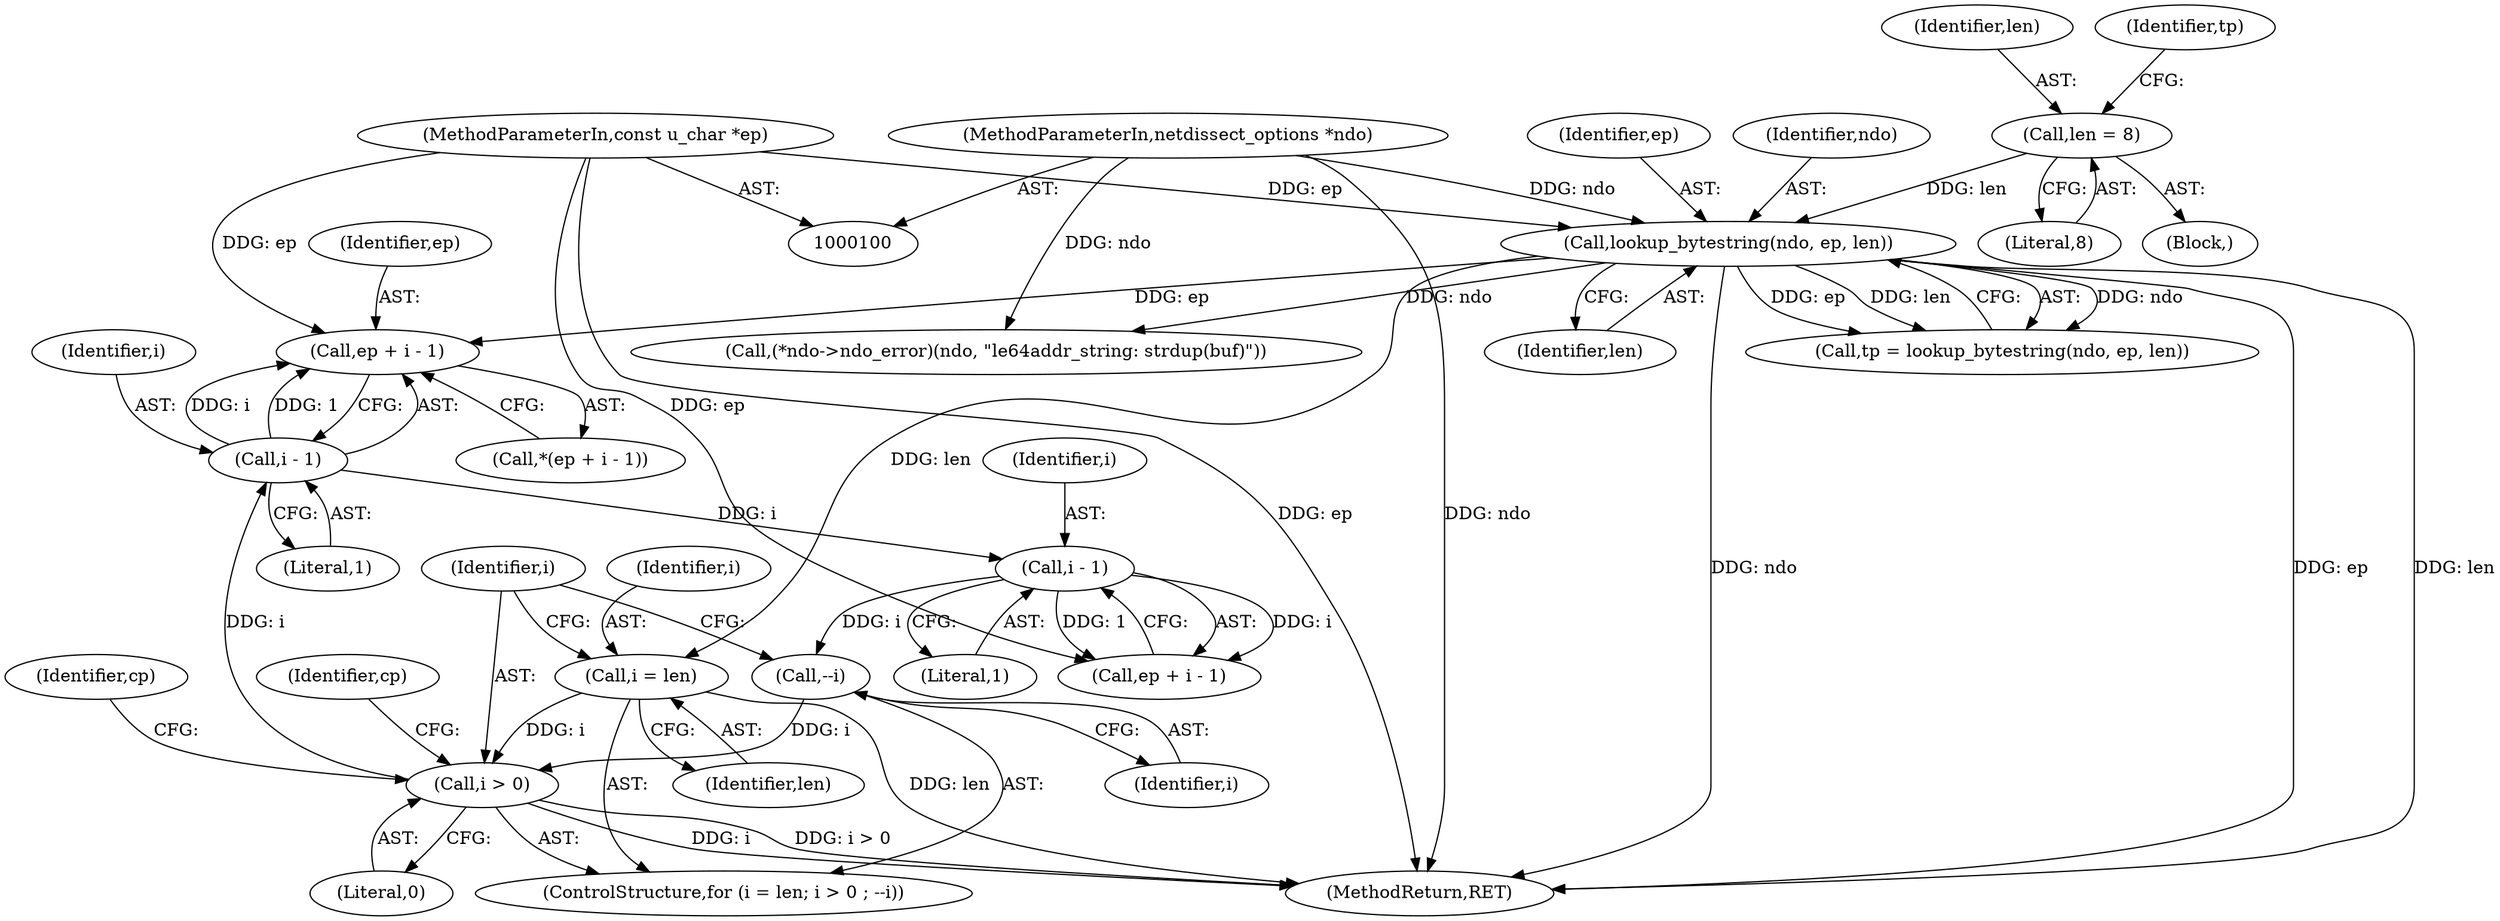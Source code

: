 digraph "0_tcpdump_730fc35968c5433b9e2a829779057f4f9495dc51@pointer" {
"1000147" [label="(Call,ep + i - 1)"];
"1000114" [label="(Call,lookup_bytestring(ndo, ep, len))"];
"1000101" [label="(MethodParameterIn,netdissect_options *ndo)"];
"1000102" [label="(MethodParameterIn,const u_char *ep)"];
"1000105" [label="(Call,len = 8)"];
"1000149" [label="(Call,i - 1)"];
"1000133" [label="(Call,i > 0)"];
"1000136" [label="(Call,--i)"];
"1000163" [label="(Call,i - 1)"];
"1000130" [label="(Call,i = len)"];
"1000131" [label="(Identifier,i)"];
"1000173" [label="(Identifier,cp)"];
"1000117" [label="(Identifier,len)"];
"1000103" [label="(Block,)"];
"1000137" [label="(Identifier,i)"];
"1000151" [label="(Literal,1)"];
"1000102" [label="(MethodParameterIn,const u_char *ep)"];
"1000150" [label="(Identifier,i)"];
"1000106" [label="(Identifier,len)"];
"1000101" [label="(MethodParameterIn,netdissect_options *ndo)"];
"1000163" [label="(Call,i - 1)"];
"1000115" [label="(Identifier,ndo)"];
"1000130" [label="(Call,i = len)"];
"1000190" [label="(Call,(*ndo->ndo_error)(ndo, \"le64addr_string: strdup(buf)\"))"];
"1000136" [label="(Call,--i)"];
"1000132" [label="(Identifier,len)"];
"1000165" [label="(Literal,1)"];
"1000134" [label="(Identifier,i)"];
"1000135" [label="(Literal,0)"];
"1000114" [label="(Call,lookup_bytestring(ndo, ep, len))"];
"1000113" [label="(Identifier,tp)"];
"1000105" [label="(Call,len = 8)"];
"1000133" [label="(Call,i > 0)"];
"1000147" [label="(Call,ep + i - 1)"];
"1000164" [label="(Identifier,i)"];
"1000149" [label="(Call,i - 1)"];
"1000112" [label="(Call,tp = lookup_bytestring(ndo, ep, len))"];
"1000146" [label="(Call,*(ep + i - 1))"];
"1000116" [label="(Identifier,ep)"];
"1000107" [label="(Literal,8)"];
"1000161" [label="(Call,ep + i - 1)"];
"1000142" [label="(Identifier,cp)"];
"1000148" [label="(Identifier,ep)"];
"1000197" [label="(MethodReturn,RET)"];
"1000129" [label="(ControlStructure,for (i = len; i > 0 ; --i))"];
"1000147" -> "1000146"  [label="AST: "];
"1000147" -> "1000149"  [label="CFG: "];
"1000148" -> "1000147"  [label="AST: "];
"1000149" -> "1000147"  [label="AST: "];
"1000146" -> "1000147"  [label="CFG: "];
"1000114" -> "1000147"  [label="DDG: ep"];
"1000102" -> "1000147"  [label="DDG: ep"];
"1000149" -> "1000147"  [label="DDG: i"];
"1000149" -> "1000147"  [label="DDG: 1"];
"1000114" -> "1000112"  [label="AST: "];
"1000114" -> "1000117"  [label="CFG: "];
"1000115" -> "1000114"  [label="AST: "];
"1000116" -> "1000114"  [label="AST: "];
"1000117" -> "1000114"  [label="AST: "];
"1000112" -> "1000114"  [label="CFG: "];
"1000114" -> "1000197"  [label="DDG: len"];
"1000114" -> "1000197"  [label="DDG: ndo"];
"1000114" -> "1000197"  [label="DDG: ep"];
"1000114" -> "1000112"  [label="DDG: ndo"];
"1000114" -> "1000112"  [label="DDG: ep"];
"1000114" -> "1000112"  [label="DDG: len"];
"1000101" -> "1000114"  [label="DDG: ndo"];
"1000102" -> "1000114"  [label="DDG: ep"];
"1000105" -> "1000114"  [label="DDG: len"];
"1000114" -> "1000130"  [label="DDG: len"];
"1000114" -> "1000190"  [label="DDG: ndo"];
"1000101" -> "1000100"  [label="AST: "];
"1000101" -> "1000197"  [label="DDG: ndo"];
"1000101" -> "1000190"  [label="DDG: ndo"];
"1000102" -> "1000100"  [label="AST: "];
"1000102" -> "1000197"  [label="DDG: ep"];
"1000102" -> "1000161"  [label="DDG: ep"];
"1000105" -> "1000103"  [label="AST: "];
"1000105" -> "1000107"  [label="CFG: "];
"1000106" -> "1000105"  [label="AST: "];
"1000107" -> "1000105"  [label="AST: "];
"1000113" -> "1000105"  [label="CFG: "];
"1000149" -> "1000151"  [label="CFG: "];
"1000150" -> "1000149"  [label="AST: "];
"1000151" -> "1000149"  [label="AST: "];
"1000133" -> "1000149"  [label="DDG: i"];
"1000149" -> "1000163"  [label="DDG: i"];
"1000133" -> "1000129"  [label="AST: "];
"1000133" -> "1000135"  [label="CFG: "];
"1000134" -> "1000133"  [label="AST: "];
"1000135" -> "1000133"  [label="AST: "];
"1000142" -> "1000133"  [label="CFG: "];
"1000173" -> "1000133"  [label="CFG: "];
"1000133" -> "1000197"  [label="DDG: i"];
"1000133" -> "1000197"  [label="DDG: i > 0"];
"1000136" -> "1000133"  [label="DDG: i"];
"1000130" -> "1000133"  [label="DDG: i"];
"1000136" -> "1000129"  [label="AST: "];
"1000136" -> "1000137"  [label="CFG: "];
"1000137" -> "1000136"  [label="AST: "];
"1000134" -> "1000136"  [label="CFG: "];
"1000163" -> "1000136"  [label="DDG: i"];
"1000163" -> "1000161"  [label="AST: "];
"1000163" -> "1000165"  [label="CFG: "];
"1000164" -> "1000163"  [label="AST: "];
"1000165" -> "1000163"  [label="AST: "];
"1000161" -> "1000163"  [label="CFG: "];
"1000163" -> "1000161"  [label="DDG: i"];
"1000163" -> "1000161"  [label="DDG: 1"];
"1000130" -> "1000129"  [label="AST: "];
"1000130" -> "1000132"  [label="CFG: "];
"1000131" -> "1000130"  [label="AST: "];
"1000132" -> "1000130"  [label="AST: "];
"1000134" -> "1000130"  [label="CFG: "];
"1000130" -> "1000197"  [label="DDG: len"];
}

